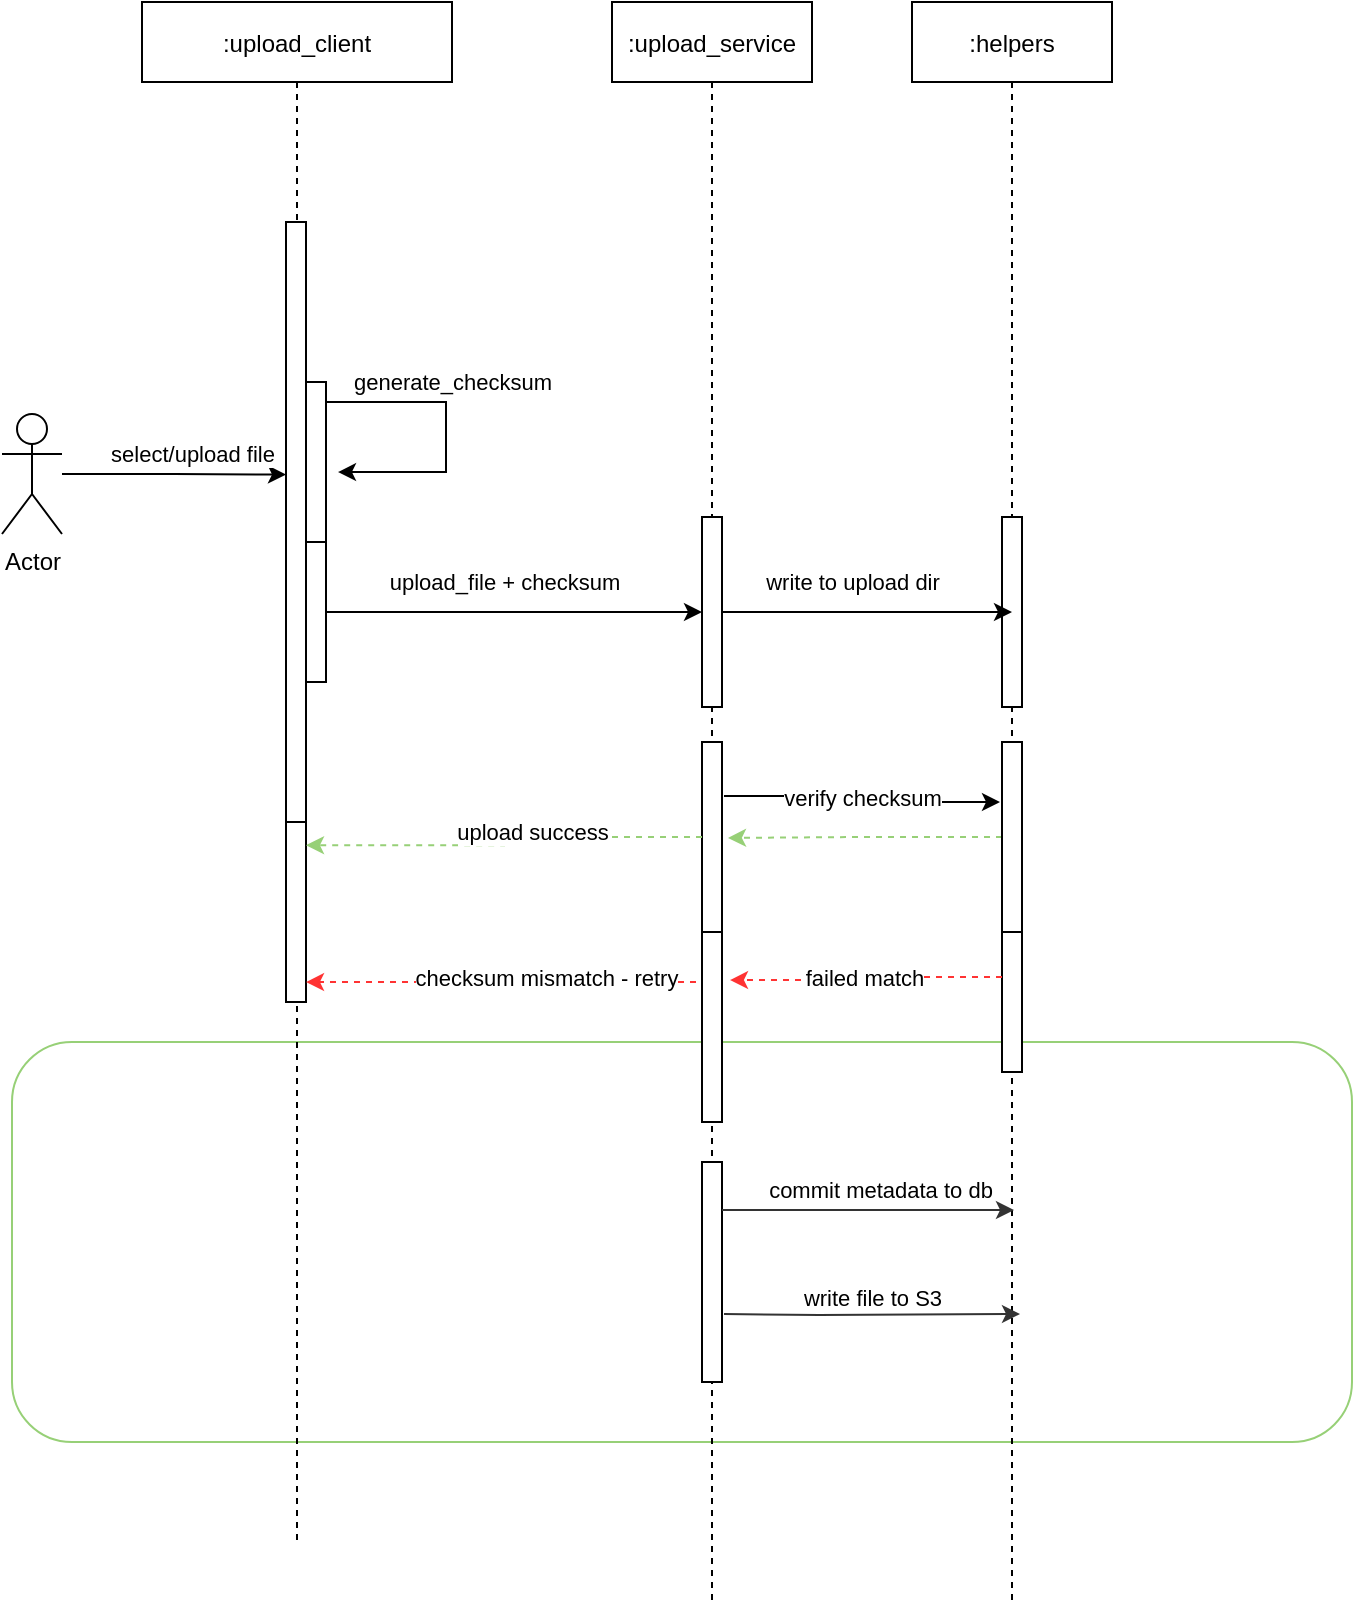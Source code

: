<mxfile version="14.6.1" type="device"><diagram id="kgpKYQtTHZ0yAKxKKP6v" name="Page-1"><mxGraphModel dx="1350" dy="745" grid="1" gridSize="10" guides="1" tooltips="1" connect="1" arrows="1" fold="1" page="1" pageScale="1" pageWidth="850" pageHeight="1100" math="0" shadow="0"><root><mxCell id="0"/><mxCell id="1" parent="0"/><mxCell id="D9OPLsXXa_9_F4bl1-lc-42" value="" style="rounded=1;whiteSpace=wrap;html=1;strokeColor=#97D077;" vertex="1" parent="1"><mxGeometry x="190" y="620" width="670" height="200" as="geometry"/></mxCell><mxCell id="3nuBFxr9cyL0pnOWT2aG-1" value=":upload_client" style="shape=umlLifeline;perimeter=lifelinePerimeter;container=1;collapsible=0;recursiveResize=0;rounded=0;shadow=0;strokeWidth=1;" parent="1" vertex="1"><mxGeometry x="255" y="100" width="155" height="770" as="geometry"/></mxCell><mxCell id="3nuBFxr9cyL0pnOWT2aG-2" value="" style="points=[];perimeter=orthogonalPerimeter;rounded=0;shadow=0;strokeWidth=1;" parent="3nuBFxr9cyL0pnOWT2aG-1" vertex="1"><mxGeometry x="72" y="110" width="10" height="300" as="geometry"/></mxCell><mxCell id="3nuBFxr9cyL0pnOWT2aG-4" value="" style="points=[];perimeter=orthogonalPerimeter;rounded=0;shadow=0;strokeWidth=1;" parent="3nuBFxr9cyL0pnOWT2aG-1" vertex="1"><mxGeometry x="82" y="190" width="10" height="80" as="geometry"/></mxCell><mxCell id="D9OPLsXXa_9_F4bl1-lc-9" style="edgeStyle=orthogonalEdgeStyle;rounded=0;orthogonalLoop=1;jettySize=auto;html=1;entryX=1.6;entryY=0.563;entryDx=0;entryDy=0;entryPerimeter=0;" edge="1" parent="3nuBFxr9cyL0pnOWT2aG-1" source="3nuBFxr9cyL0pnOWT2aG-4" target="3nuBFxr9cyL0pnOWT2aG-4"><mxGeometry relative="1" as="geometry"><Array as="points"><mxPoint x="152" y="200"/></Array></mxGeometry></mxCell><mxCell id="D9OPLsXXa_9_F4bl1-lc-10" value="generate_checksum" style="edgeLabel;html=1;align=center;verticalAlign=middle;resizable=0;points=[];" vertex="1" connectable="0" parent="D9OPLsXXa_9_F4bl1-lc-9"><mxGeometry x="-0.486" y="-4" relative="1" as="geometry"><mxPoint x="24" y="-14" as="offset"/></mxGeometry></mxCell><mxCell id="D9OPLsXXa_9_F4bl1-lc-36" value="" style="points=[];perimeter=orthogonalPerimeter;rounded=0;shadow=0;strokeWidth=1;" vertex="1" parent="3nuBFxr9cyL0pnOWT2aG-1"><mxGeometry x="72" y="410" width="10" height="90" as="geometry"/></mxCell><mxCell id="D9OPLsXXa_9_F4bl1-lc-2" style="edgeStyle=orthogonalEdgeStyle;rounded=0;orthogonalLoop=1;jettySize=auto;html=1;entryX=0;entryY=0.421;entryDx=0;entryDy=0;entryPerimeter=0;" edge="1" parent="1" source="D9OPLsXXa_9_F4bl1-lc-1" target="3nuBFxr9cyL0pnOWT2aG-2"><mxGeometry relative="1" as="geometry"/></mxCell><mxCell id="D9OPLsXXa_9_F4bl1-lc-6" value="select/upload file" style="edgeLabel;html=1;align=center;verticalAlign=middle;resizable=0;points=[];" vertex="1" connectable="0" parent="D9OPLsXXa_9_F4bl1-lc-2"><mxGeometry x="-0.364" y="2" relative="1" as="geometry"><mxPoint x="29" y="-8" as="offset"/></mxGeometry></mxCell><mxCell id="D9OPLsXXa_9_F4bl1-lc-1" value="Actor" style="shape=umlActor;verticalLabelPosition=bottom;verticalAlign=top;html=1;outlineConnect=0;" vertex="1" parent="1"><mxGeometry x="185" y="306" width="30" height="60" as="geometry"/></mxCell><mxCell id="D9OPLsXXa_9_F4bl1-lc-3" value=":upload_service" style="shape=umlLifeline;perimeter=lifelinePerimeter;container=1;collapsible=0;recursiveResize=0;rounded=0;shadow=0;strokeWidth=1;" vertex="1" parent="1"><mxGeometry x="490" y="100" width="100" height="800" as="geometry"/></mxCell><mxCell id="D9OPLsXXa_9_F4bl1-lc-4" value="" style="points=[];perimeter=orthogonalPerimeter;rounded=0;shadow=0;strokeWidth=1;" vertex="1" parent="D9OPLsXXa_9_F4bl1-lc-3"><mxGeometry x="45" y="257.5" width="10" height="95" as="geometry"/></mxCell><mxCell id="D9OPLsXXa_9_F4bl1-lc-23" value="" style="points=[];perimeter=orthogonalPerimeter;rounded=0;shadow=0;strokeWidth=1;" vertex="1" parent="D9OPLsXXa_9_F4bl1-lc-3"><mxGeometry x="45" y="370" width="10" height="95" as="geometry"/></mxCell><mxCell id="D9OPLsXXa_9_F4bl1-lc-35" value="" style="points=[];perimeter=orthogonalPerimeter;rounded=0;shadow=0;strokeWidth=1;" vertex="1" parent="D9OPLsXXa_9_F4bl1-lc-3"><mxGeometry x="45" y="465" width="10" height="95" as="geometry"/></mxCell><mxCell id="D9OPLsXXa_9_F4bl1-lc-43" value="" style="points=[];perimeter=orthogonalPerimeter;rounded=0;shadow=0;strokeWidth=1;" vertex="1" parent="D9OPLsXXa_9_F4bl1-lc-3"><mxGeometry x="45" y="580" width="10" height="110" as="geometry"/></mxCell><mxCell id="D9OPLsXXa_9_F4bl1-lc-12" value=":helpers" style="shape=umlLifeline;perimeter=lifelinePerimeter;container=1;collapsible=0;recursiveResize=0;rounded=0;shadow=0;strokeWidth=1;" vertex="1" parent="1"><mxGeometry x="640" y="100" width="100" height="800" as="geometry"/></mxCell><mxCell id="D9OPLsXXa_9_F4bl1-lc-20" value="" style="points=[];perimeter=orthogonalPerimeter;rounded=0;shadow=0;strokeWidth=1;" vertex="1" parent="D9OPLsXXa_9_F4bl1-lc-12"><mxGeometry x="45" y="257.5" width="10" height="95" as="geometry"/></mxCell><mxCell id="D9OPLsXXa_9_F4bl1-lc-32" value="" style="points=[];perimeter=orthogonalPerimeter;rounded=0;shadow=0;strokeWidth=1;" vertex="1" parent="D9OPLsXXa_9_F4bl1-lc-12"><mxGeometry x="45" y="440" width="10" height="95" as="geometry"/></mxCell><mxCell id="D9OPLsXXa_9_F4bl1-lc-18" style="edgeStyle=orthogonalEdgeStyle;rounded=0;orthogonalLoop=1;jettySize=auto;html=1;" edge="1" parent="1" source="D9OPLsXXa_9_F4bl1-lc-16" target="D9OPLsXXa_9_F4bl1-lc-4"><mxGeometry relative="1" as="geometry"/></mxCell><mxCell id="D9OPLsXXa_9_F4bl1-lc-19" value="upload_file + checksum" style="edgeLabel;html=1;align=center;verticalAlign=middle;resizable=0;points=[];" vertex="1" connectable="0" parent="D9OPLsXXa_9_F4bl1-lc-18"><mxGeometry x="-0.191" y="-4" relative="1" as="geometry"><mxPoint x="13" y="-19" as="offset"/></mxGeometry></mxCell><mxCell id="D9OPLsXXa_9_F4bl1-lc-16" value="" style="points=[];perimeter=orthogonalPerimeter;rounded=0;shadow=0;strokeWidth=1;" vertex="1" parent="1"><mxGeometry x="337" y="370" width="10" height="70" as="geometry"/></mxCell><mxCell id="D9OPLsXXa_9_F4bl1-lc-21" style="edgeStyle=orthogonalEdgeStyle;rounded=0;orthogonalLoop=1;jettySize=auto;html=1;entryX=0.5;entryY=0.5;entryDx=0;entryDy=0;entryPerimeter=0;" edge="1" parent="1" source="D9OPLsXXa_9_F4bl1-lc-4" target="D9OPLsXXa_9_F4bl1-lc-20"><mxGeometry relative="1" as="geometry"/></mxCell><mxCell id="D9OPLsXXa_9_F4bl1-lc-22" value="write to upload dir" style="edgeLabel;html=1;align=center;verticalAlign=middle;resizable=0;points=[];" vertex="1" connectable="0" parent="D9OPLsXXa_9_F4bl1-lc-21"><mxGeometry x="-0.324" y="3" relative="1" as="geometry"><mxPoint x="16" y="-12" as="offset"/></mxGeometry></mxCell><mxCell id="D9OPLsXXa_9_F4bl1-lc-30" style="edgeStyle=orthogonalEdgeStyle;rounded=0;orthogonalLoop=1;jettySize=auto;html=1;entryX=1.3;entryY=0.505;entryDx=0;entryDy=0;entryPerimeter=0;dashed=1;strokeColor=#97D077;" edge="1" parent="1" source="D9OPLsXXa_9_F4bl1-lc-24" target="D9OPLsXXa_9_F4bl1-lc-23"><mxGeometry relative="1" as="geometry"/></mxCell><mxCell id="D9OPLsXXa_9_F4bl1-lc-24" value="" style="points=[];perimeter=orthogonalPerimeter;rounded=0;shadow=0;strokeWidth=1;" vertex="1" parent="1"><mxGeometry x="685" y="470" width="10" height="95" as="geometry"/></mxCell><mxCell id="D9OPLsXXa_9_F4bl1-lc-25" value="verify checksum" style="edgeStyle=orthogonalEdgeStyle;rounded=0;orthogonalLoop=1;jettySize=auto;html=1;entryX=-0.1;entryY=0.316;entryDx=0;entryDy=0;entryPerimeter=0;exitX=1.1;exitY=0.284;exitDx=0;exitDy=0;exitPerimeter=0;" edge="1" parent="1" source="D9OPLsXXa_9_F4bl1-lc-23" target="D9OPLsXXa_9_F4bl1-lc-24"><mxGeometry relative="1" as="geometry"/></mxCell><mxCell id="D9OPLsXXa_9_F4bl1-lc-28" style="edgeStyle=orthogonalEdgeStyle;rounded=0;orthogonalLoop=1;jettySize=auto;html=1;entryX=1;entryY=0.129;entryDx=0;entryDy=0;entryPerimeter=0;dashed=1;strokeColor=#97D077;" edge="1" parent="1" source="D9OPLsXXa_9_F4bl1-lc-23" target="D9OPLsXXa_9_F4bl1-lc-36"><mxGeometry relative="1" as="geometry"><mxPoint x="324" y="517.03" as="targetPoint"/></mxGeometry></mxCell><mxCell id="D9OPLsXXa_9_F4bl1-lc-29" value="upload success" style="edgeLabel;html=1;align=center;verticalAlign=middle;resizable=0;points=[];" vertex="1" connectable="0" parent="D9OPLsXXa_9_F4bl1-lc-28"><mxGeometry x="0.262" y="3" relative="1" as="geometry"><mxPoint x="38" y="-10" as="offset"/></mxGeometry></mxCell><mxCell id="D9OPLsXXa_9_F4bl1-lc-34" value="failed match" style="edgeStyle=orthogonalEdgeStyle;rounded=0;orthogonalLoop=1;jettySize=auto;html=1;entryX=1.4;entryY=0.253;entryDx=0;entryDy=0;entryPerimeter=0;dashed=1;strokeColor=#FF3333;" edge="1" parent="1" source="D9OPLsXXa_9_F4bl1-lc-32" target="D9OPLsXXa_9_F4bl1-lc-35"><mxGeometry relative="1" as="geometry"/></mxCell><mxCell id="D9OPLsXXa_9_F4bl1-lc-37" style="edgeStyle=orthogonalEdgeStyle;rounded=0;orthogonalLoop=1;jettySize=auto;html=1;entryX=1;entryY=0.889;entryDx=0;entryDy=0;entryPerimeter=0;dashed=1;strokeColor=#FF3333;exitX=-0.3;exitY=0.263;exitDx=0;exitDy=0;exitPerimeter=0;" edge="1" parent="1" source="D9OPLsXXa_9_F4bl1-lc-35" target="D9OPLsXXa_9_F4bl1-lc-36"><mxGeometry relative="1" as="geometry"/></mxCell><mxCell id="D9OPLsXXa_9_F4bl1-lc-38" value="checksum mismatch - retry" style="edgeLabel;html=1;align=center;verticalAlign=middle;resizable=0;points=[];" vertex="1" connectable="0" parent="D9OPLsXXa_9_F4bl1-lc-37"><mxGeometry x="0.224" y="-3" relative="1" as="geometry"><mxPoint x="44" y="1" as="offset"/></mxGeometry></mxCell><mxCell id="D9OPLsXXa_9_F4bl1-lc-44" style="edgeStyle=orthogonalEdgeStyle;rounded=0;orthogonalLoop=1;jettySize=auto;html=1;strokeColor=#333333;" edge="1" parent="1"><mxGeometry relative="1" as="geometry"><mxPoint x="545" y="704" as="sourcePoint"/><mxPoint x="691" y="704" as="targetPoint"/></mxGeometry></mxCell><mxCell id="D9OPLsXXa_9_F4bl1-lc-45" value="commit metadata to db" style="edgeLabel;html=1;align=center;verticalAlign=middle;resizable=0;points=[];" vertex="1" connectable="0" parent="D9OPLsXXa_9_F4bl1-lc-44"><mxGeometry x="-0.343" y="-3" relative="1" as="geometry"><mxPoint x="31" y="-13" as="offset"/></mxGeometry></mxCell><mxCell id="D9OPLsXXa_9_F4bl1-lc-46" style="edgeStyle=orthogonalEdgeStyle;rounded=0;orthogonalLoop=1;jettySize=auto;html=1;entryX=0.54;entryY=0.82;entryDx=0;entryDy=0;entryPerimeter=0;strokeColor=#333333;" edge="1" parent="1" target="D9OPLsXXa_9_F4bl1-lc-12"><mxGeometry relative="1" as="geometry"><mxPoint x="546" y="756" as="sourcePoint"/></mxGeometry></mxCell><mxCell id="D9OPLsXXa_9_F4bl1-lc-47" value="write file to S3" style="edgeLabel;html=1;align=center;verticalAlign=middle;resizable=0;points=[];" vertex="1" connectable="0" parent="D9OPLsXXa_9_F4bl1-lc-46"><mxGeometry x="-0.27" y="3" relative="1" as="geometry"><mxPoint x="20" y="-5" as="offset"/></mxGeometry></mxCell></root></mxGraphModel></diagram></mxfile>